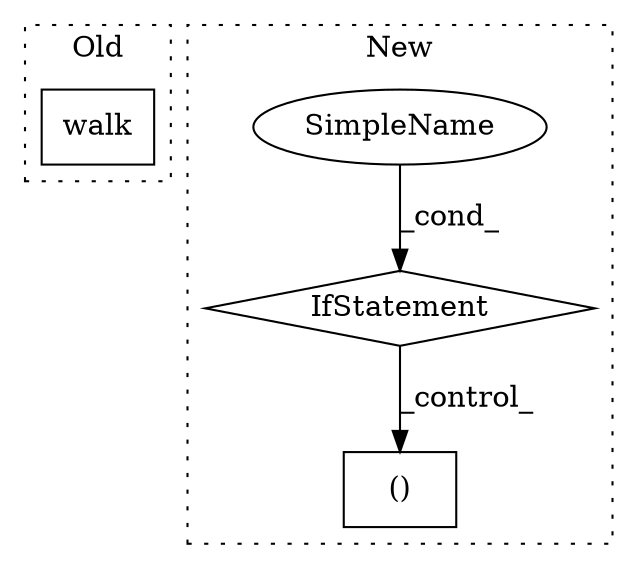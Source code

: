 digraph G {
subgraph cluster0 {
1 [label="walk" a="32" s="7091,7111" l="5,1" shape="box"];
label = "Old";
style="dotted";
}
subgraph cluster1 {
2 [label="()" a="106" s="9594" l="69" shape="box"];
3 [label="IfStatement" a="25" s="9504,9538" l="10,2" shape="diamond"];
4 [label="SimpleName" a="42" s="" l="" shape="ellipse"];
label = "New";
style="dotted";
}
3 -> 2 [label="_control_"];
4 -> 3 [label="_cond_"];
}